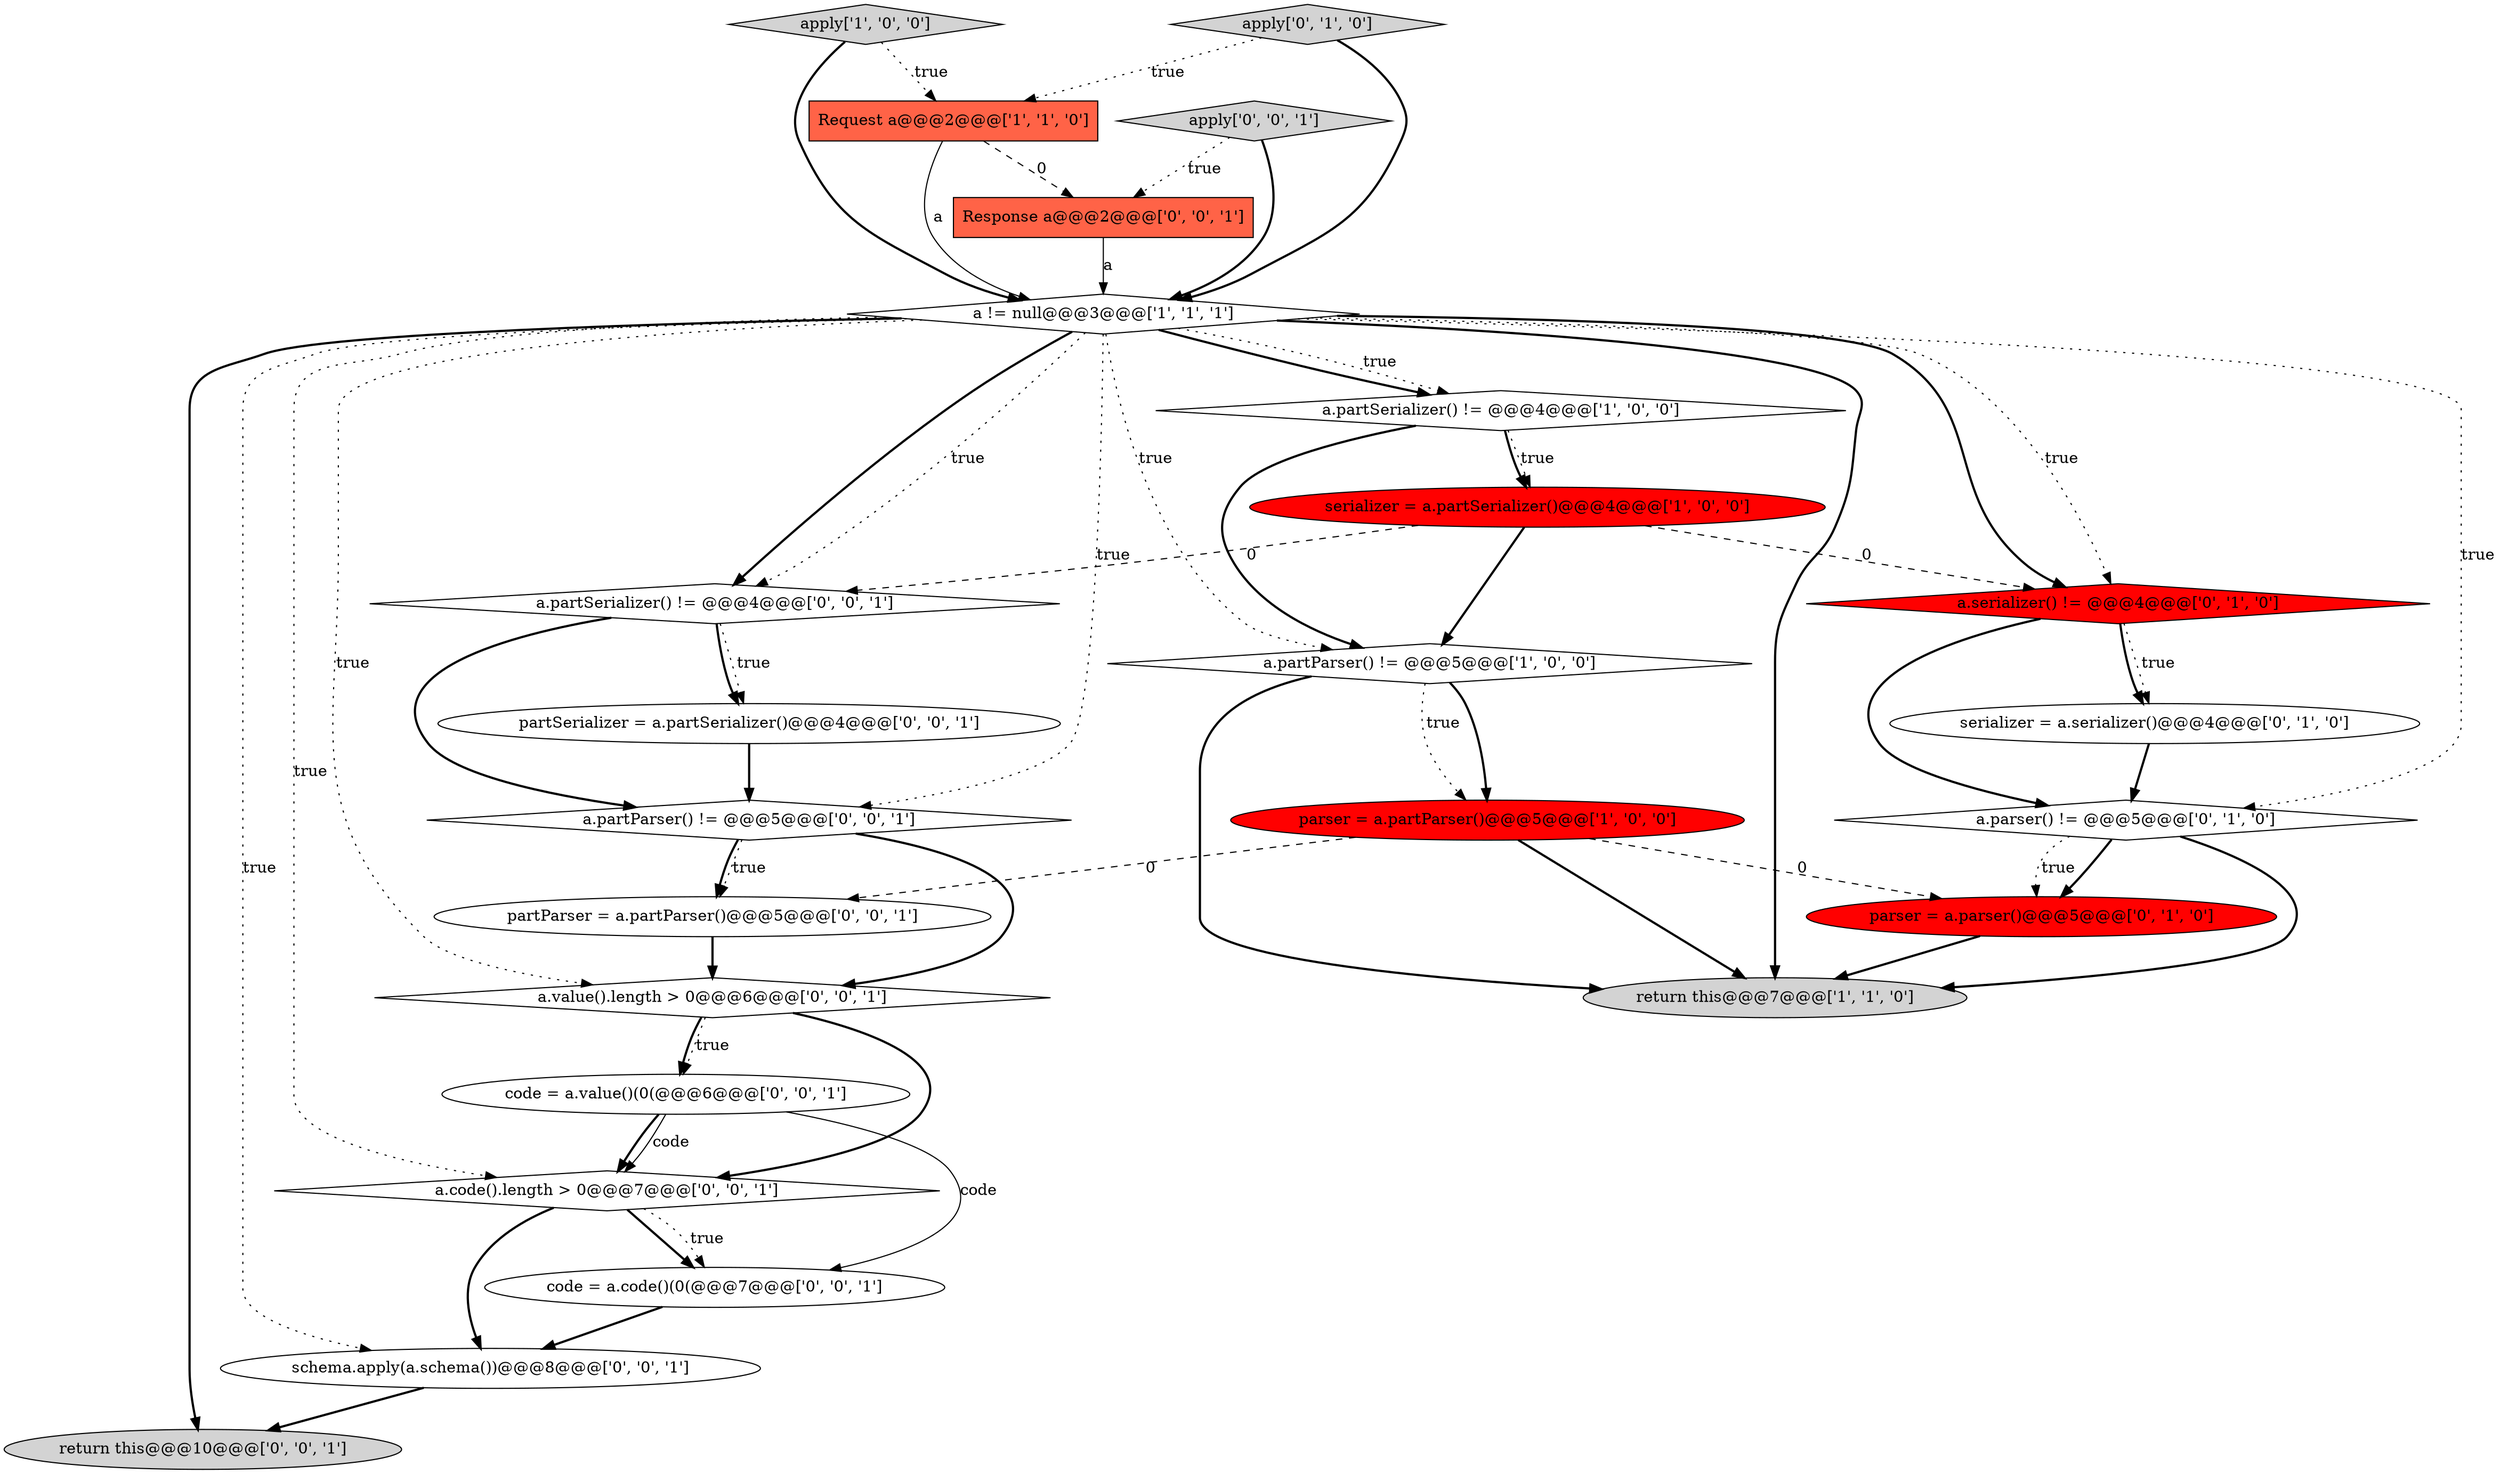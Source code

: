 digraph {
21 [style = filled, label = "partParser = a.partParser()@@@5@@@['0', '0', '1']", fillcolor = white, shape = ellipse image = "AAA0AAABBB3BBB"];
13 [style = filled, label = "partSerializer = a.partSerializer()@@@4@@@['0', '0', '1']", fillcolor = white, shape = ellipse image = "AAA0AAABBB3BBB"];
3 [style = filled, label = "a != null@@@3@@@['1', '1', '1']", fillcolor = white, shape = diamond image = "AAA0AAABBB1BBB"];
1 [style = filled, label = "a.partParser() != @@@5@@@['1', '0', '0']", fillcolor = white, shape = diamond image = "AAA0AAABBB1BBB"];
7 [style = filled, label = "return this@@@7@@@['1', '1', '0']", fillcolor = lightgray, shape = ellipse image = "AAA0AAABBB1BBB"];
20 [style = filled, label = "code = a.value()(0(@@@6@@@['0', '0', '1']", fillcolor = white, shape = ellipse image = "AAA0AAABBB3BBB"];
4 [style = filled, label = "apply['1', '0', '0']", fillcolor = lightgray, shape = diamond image = "AAA0AAABBB1BBB"];
17 [style = filled, label = "schema.apply(a.schema())@@@8@@@['0', '0', '1']", fillcolor = white, shape = ellipse image = "AAA0AAABBB3BBB"];
14 [style = filled, label = "a.value().length > 0@@@6@@@['0', '0', '1']", fillcolor = white, shape = diamond image = "AAA0AAABBB3BBB"];
6 [style = filled, label = "Request a@@@2@@@['1', '1', '0']", fillcolor = tomato, shape = box image = "AAA0AAABBB1BBB"];
2 [style = filled, label = "parser = a.partParser()@@@5@@@['1', '0', '0']", fillcolor = red, shape = ellipse image = "AAA1AAABBB1BBB"];
10 [style = filled, label = "parser = a.parser()@@@5@@@['0', '1', '0']", fillcolor = red, shape = ellipse image = "AAA1AAABBB2BBB"];
8 [style = filled, label = "a.parser() != @@@5@@@['0', '1', '0']", fillcolor = white, shape = diamond image = "AAA0AAABBB2BBB"];
9 [style = filled, label = "apply['0', '1', '0']", fillcolor = lightgray, shape = diamond image = "AAA0AAABBB2BBB"];
19 [style = filled, label = "a.partSerializer() != @@@4@@@['0', '0', '1']", fillcolor = white, shape = diamond image = "AAA0AAABBB3BBB"];
16 [style = filled, label = "a.partParser() != @@@5@@@['0', '0', '1']", fillcolor = white, shape = diamond image = "AAA0AAABBB3BBB"];
22 [style = filled, label = "code = a.code()(0(@@@7@@@['0', '0', '1']", fillcolor = white, shape = ellipse image = "AAA0AAABBB3BBB"];
15 [style = filled, label = "Response a@@@2@@@['0', '0', '1']", fillcolor = tomato, shape = box image = "AAA0AAABBB3BBB"];
24 [style = filled, label = "return this@@@10@@@['0', '0', '1']", fillcolor = lightgray, shape = ellipse image = "AAA0AAABBB3BBB"];
23 [style = filled, label = "apply['0', '0', '1']", fillcolor = lightgray, shape = diamond image = "AAA0AAABBB3BBB"];
0 [style = filled, label = "a.partSerializer() != @@@4@@@['1', '0', '0']", fillcolor = white, shape = diamond image = "AAA0AAABBB1BBB"];
5 [style = filled, label = "serializer = a.partSerializer()@@@4@@@['1', '0', '0']", fillcolor = red, shape = ellipse image = "AAA1AAABBB1BBB"];
11 [style = filled, label = "serializer = a.serializer()@@@4@@@['0', '1', '0']", fillcolor = white, shape = ellipse image = "AAA0AAABBB2BBB"];
18 [style = filled, label = "a.code().length > 0@@@7@@@['0', '0', '1']", fillcolor = white, shape = diamond image = "AAA0AAABBB3BBB"];
12 [style = filled, label = "a.serializer() != @@@4@@@['0', '1', '0']", fillcolor = red, shape = diamond image = "AAA1AAABBB2BBB"];
4->6 [style = dotted, label="true"];
4->3 [style = bold, label=""];
8->10 [style = bold, label=""];
5->12 [style = dashed, label="0"];
0->5 [style = dotted, label="true"];
3->24 [style = bold, label=""];
12->11 [style = bold, label=""];
18->17 [style = bold, label=""];
23->3 [style = bold, label=""];
19->13 [style = dotted, label="true"];
15->3 [style = solid, label="a"];
3->12 [style = bold, label=""];
8->10 [style = dotted, label="true"];
9->6 [style = dotted, label="true"];
1->7 [style = bold, label=""];
10->7 [style = bold, label=""];
13->16 [style = bold, label=""];
3->0 [style = bold, label=""];
3->14 [style = dotted, label="true"];
8->7 [style = bold, label=""];
19->16 [style = bold, label=""];
2->10 [style = dashed, label="0"];
12->11 [style = dotted, label="true"];
14->20 [style = dotted, label="true"];
20->18 [style = bold, label=""];
5->1 [style = bold, label=""];
3->19 [style = dotted, label="true"];
18->22 [style = bold, label=""];
20->22 [style = solid, label="code"];
17->24 [style = bold, label=""];
19->13 [style = bold, label=""];
3->19 [style = bold, label=""];
3->7 [style = bold, label=""];
6->15 [style = dashed, label="0"];
2->21 [style = dashed, label="0"];
12->8 [style = bold, label=""];
3->12 [style = dotted, label="true"];
0->1 [style = bold, label=""];
3->18 [style = dotted, label="true"];
16->21 [style = bold, label=""];
3->0 [style = dotted, label="true"];
22->17 [style = bold, label=""];
9->3 [style = bold, label=""];
16->21 [style = dotted, label="true"];
11->8 [style = bold, label=""];
23->15 [style = dotted, label="true"];
3->17 [style = dotted, label="true"];
1->2 [style = bold, label=""];
16->14 [style = bold, label=""];
14->18 [style = bold, label=""];
2->7 [style = bold, label=""];
20->18 [style = solid, label="code"];
1->2 [style = dotted, label="true"];
6->3 [style = solid, label="a"];
3->8 [style = dotted, label="true"];
5->19 [style = dashed, label="0"];
3->1 [style = dotted, label="true"];
3->16 [style = dotted, label="true"];
14->20 [style = bold, label=""];
0->5 [style = bold, label=""];
21->14 [style = bold, label=""];
18->22 [style = dotted, label="true"];
}
